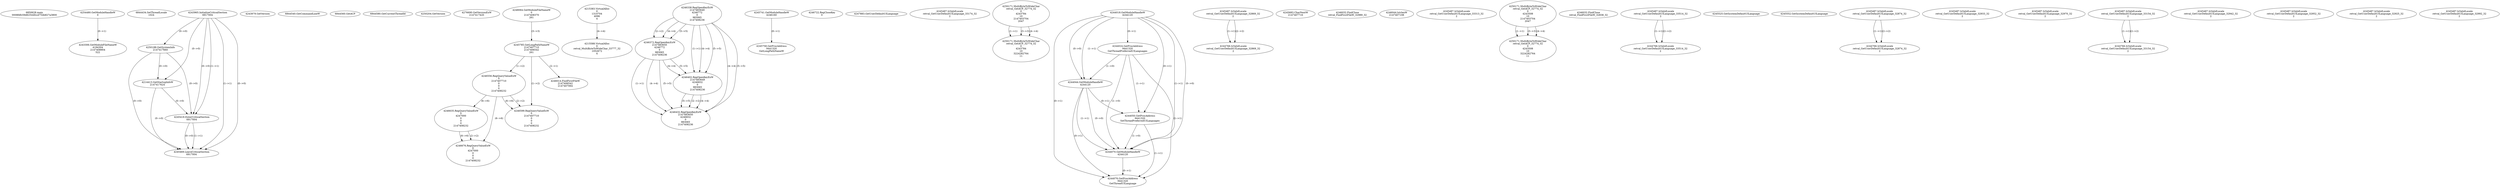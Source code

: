 // Global SCDG with merge call
digraph {
	0 [label="6850628.main
0008fdfc59d62544fccd754b827a3800"]
	1 [label="4254480.GetModuleHandleW
0"]
	2 [label="6844434.SetThreadLocale
1024"]
	3 [label="4243965.InitializeCriticalSection
6917004"]
	4 [label="4243979.GetVersion
"]
	5 [label="4250188.GetSystemInfo
2147417660"]
	3 -> 5 [label="(0-->0)"]
	6 [label="6844540.GetCommandLineW
"]
	7 [label="4214413.GetStartupInfoW
2147417624"]
	3 -> 7 [label="(0-->0)"]
	5 -> 7 [label="(0-->0)"]
	8 [label="6844560.GetACP
"]
	9 [label="6844580.GetCurrentThreadId
"]
	10 [label="4250204.GetVersion
"]
	11 [label="4276690.GetVersionExW
2147417420"]
	12 [label="4243306.GetModuleFileNameW
4194304
2147408904
522"]
	1 -> 12 [label="(0-->1)"]
	13 [label="4248064.GetModuleFileNameW
0
2147408370
261"]
	14 [label="4215383.VirtualAlloc
0
1310704
4096
4"]
	15 [label="4246338.RegOpenKeyExW
2147483649
4246772
0
983065
2147408236"]
	16 [label="4246372.RegOpenKeyExW
2147483650
4246772
0
983065
2147408236"]
	15 -> 16 [label="(2-->2)"]
	15 -> 16 [label="(4-->4)"]
	15 -> 16 [label="(5-->5)"]
	17 [label="4246402.RegOpenKeyExW
2147483649
4246832
0
983065
2147408236"]
	15 -> 17 [label="(1-->1)"]
	15 -> 17 [label="(4-->4)"]
	16 -> 17 [label="(4-->4)"]
	15 -> 17 [label="(5-->5)"]
	16 -> 17 [label="(5-->5)"]
	18 [label="4246432.RegOpenKeyExW
2147483650
4246832
0
983065
2147408236"]
	16 -> 18 [label="(1-->1)"]
	17 -> 18 [label="(2-->2)"]
	15 -> 18 [label="(4-->4)"]
	16 -> 18 [label="(4-->4)"]
	17 -> 18 [label="(4-->4)"]
	15 -> 18 [label="(5-->5)"]
	16 -> 18 [label="(5-->5)"]
	17 -> 18 [label="(5-->5)"]
	19 [label="4245741.GetModuleHandleW
4246160"]
	20 [label="4245758.GetProcAddress
9441320
GetLongPathNameW"]
	19 -> 20 [label="(0-->1)"]
	21 [label="4245785.GetLongPathNameW
2147407710
2147406542
261"]
	13 -> 21 [label="(3-->3)"]
	22 [label="4246556.RegQueryValueExW
0
2147407710
0
0
0
2147408232"]
	21 -> 22 [label="(1-->2)"]
	23 [label="4246599.RegQueryValueExW
0
2147407710
0
0
0
2147408232"]
	21 -> 23 [label="(1-->2)"]
	22 -> 23 [label="(2-->2)"]
	22 -> 23 [label="(6-->6)"]
	24 [label="4246722.RegCloseKey
0"]
	25 [label="4247883.GetUserDefaultUILanguage
"]
	26 [label="4245418.EnterCriticalSection
6917004"]
	3 -> 26 [label="(1-->1)"]
	3 -> 26 [label="(0-->0)"]
	5 -> 26 [label="(0-->0)"]
	7 -> 26 [label="(0-->0)"]
	27 [label="4245469.LeaveCriticalSection
6917004"]
	3 -> 27 [label="(1-->1)"]
	26 -> 27 [label="(1-->1)"]
	3 -> 27 [label="(0-->0)"]
	5 -> 27 [label="(0-->0)"]
	7 -> 27 [label="(0-->0)"]
	26 -> 27 [label="(0-->0)"]
	28 [label="4245487.IsValidLocale
retval_GetUserDefaultUILanguage_33174_32
2"]
	29 [label="4250171.MultiByteToWideChar
retval_GetACP_32774_32
0
4243784
10
2147403704
2047"]
	30 [label="4244018.GetModuleHandleW
4244120"]
	31 [label="4244024.GetProcAddress
9441320
GetThreadPreferredUILanguages"]
	30 -> 31 [label="(0-->1)"]
	32 [label="4244044.GetModuleHandleW
4244120"]
	30 -> 32 [label="(1-->1)"]
	30 -> 32 [label="(0-->0)"]
	31 -> 32 [label="(1-->0)"]
	33 [label="4244050.GetProcAddress
9441320
SetThreadPreferredUILanguages"]
	30 -> 33 [label="(0-->1)"]
	31 -> 33 [label="(1-->1)"]
	32 -> 33 [label="(0-->1)"]
	34 [label="4244070.GetModuleHandleW
4244120"]
	30 -> 34 [label="(1-->1)"]
	32 -> 34 [label="(1-->1)"]
	30 -> 34 [label="(0-->0)"]
	31 -> 34 [label="(1-->0)"]
	32 -> 34 [label="(0-->0)"]
	33 -> 34 [label="(1-->0)"]
	35 [label="4244076.GetProcAddress
9441320
GetThreadUILanguage"]
	30 -> 35 [label="(0-->1)"]
	31 -> 35 [label="(1-->1)"]
	32 -> 35 [label="(0-->1)"]
	33 -> 35 [label="(1-->1)"]
	34 -> 35 [label="(0-->1)"]
	36 [label="4245487.IsValidLocale
retval_GetUserDefaultUILanguage_32869_32
2"]
	37 [label="4250171.MultiByteToWideChar
retval_GetACP_32774_32
0
4243784
10
3224282764
11"]
	29 -> 37 [label="(1-->1)"]
	29 -> 37 [label="(3-->3)"]
	29 -> 37 [label="(4-->4)"]
	38 [label="4215588.VirtualAlloc
0
retval_MultiByteToWideChar_33777_32
1052672
4"]
	14 -> 38 [label="(4-->4)"]
	39 [label="4245683.CharNextW
2147407716"]
	40 [label="4246014.FindFirstFileW
2147406542
2147407064"]
	21 -> 40 [label="(2-->1)"]
	41 [label="4246032.FindClose
retval_FindFirstFileW_32989_32"]
	42 [label="4246044.lstrlenW
2147407108"]
	43 [label="4246635.RegQueryValueExW
0
4247000
0
0
0
2147408232"]
	22 -> 43 [label="(6-->6)"]
	44 [label="4245487.IsValidLocale
retval_GetUserDefaultUILanguage_33313_32
2"]
	45 [label="4250171.MultiByteToWideChar
retval_GetACP_32774_32
0
4243508
10
2147403704
2047"]
	46 [label="4250171.MultiByteToWideChar
retval_GetACP_32774_32
0
4243508
10
3224282764
11"]
	45 -> 46 [label="(1-->1)"]
	45 -> 46 [label="(3-->3)"]
	45 -> 46 [label="(4-->4)"]
	47 [label="4246032.FindClose
retval_FindFirstFileW_32838_32"]
	48 [label="4245487.IsValidLocale
retval_GetUserDefaultUILanguage_33514_32
2"]
	49 [label="4244766.IsValidLocale
retval_GetUserDefaultUILanguage_33514_32
2"]
	48 -> 49 [label="(1-->1)"]
	48 -> 49 [label="(2-->2)"]
	50 [label="4245525.GetSystemDefaultUILanguage
"]
	51 [label="4245552.GetSystemDefaultUILanguage
"]
	52 [label="4245487.IsValidLocale
retval_GetUserDefaultUILanguage_32874_32
2"]
	53 [label="4245487.IsValidLocale
retval_GetUserDefaultUILanguage_32933_32
2"]
	54 [label="4245487.IsValidLocale
retval_GetUserDefaultUILanguage_32970_32
2"]
	55 [label="4245487.IsValidLocale
retval_GetUserDefaultUILanguage_33154_32
2"]
	56 [label="4244766.IsValidLocale
retval_GetUserDefaultUILanguage_32874_32
2"]
	52 -> 56 [label="(1-->1)"]
	52 -> 56 [label="(2-->2)"]
	57 [label="4246676.RegQueryValueExW
0
4247000
0
0
0
2147408232"]
	43 -> 57 [label="(2-->2)"]
	22 -> 57 [label="(6-->6)"]
	43 -> 57 [label="(6-->6)"]
	58 [label="4245487.IsValidLocale
retval_GetUserDefaultUILanguage_32942_32
2"]
	59 [label="4245487.IsValidLocale
retval_GetUserDefaultUILanguage_32952_32
2"]
	60 [label="4245487.IsValidLocale
retval_GetUserDefaultUILanguage_32925_32
2"]
	61 [label="4245487.IsValidLocale
retval_GetUserDefaultUILanguage_32992_32
2"]
	62 [label="4244766.IsValidLocale
retval_GetUserDefaultUILanguage_32869_32
2"]
	36 -> 62 [label="(1-->1)"]
	36 -> 62 [label="(2-->2)"]
	63 [label="4244766.IsValidLocale
retval_GetUserDefaultUILanguage_33154_32
2"]
	55 -> 63 [label="(1-->1)"]
	55 -> 63 [label="(2-->2)"]
}
